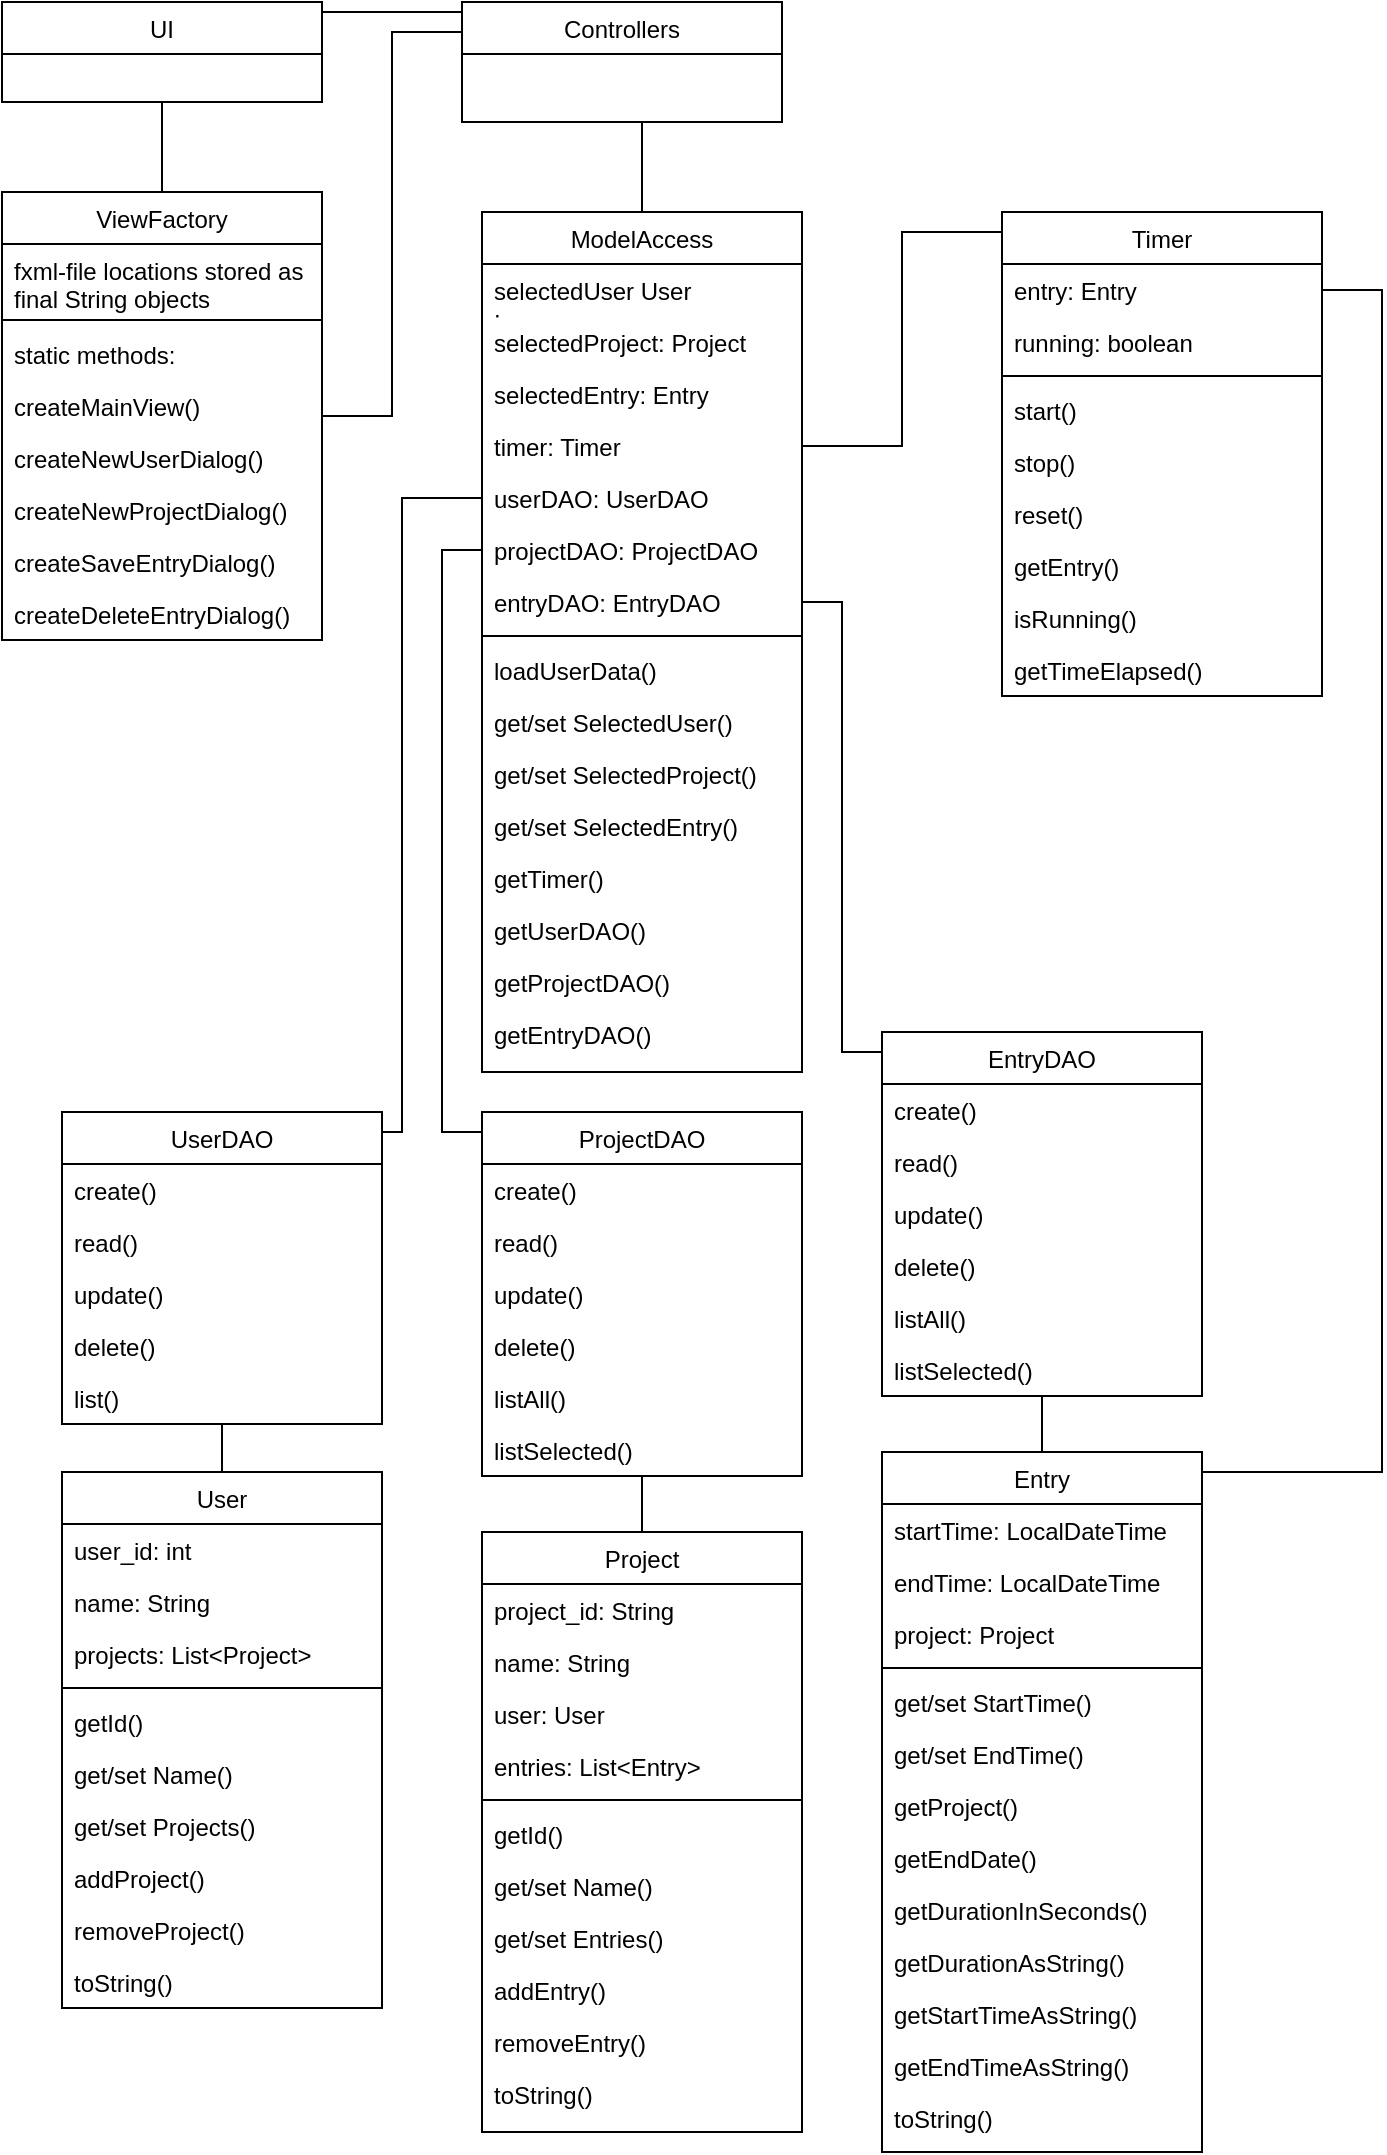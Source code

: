 <mxfile version="12.5.3" type="device"><diagram id="C5RBs43oDa-KdzZeNtuy" name="Page-1"><mxGraphModel dx="652" dy="985" grid="1" gridSize="10" guides="1" tooltips="1" connect="1" arrows="1" fold="1" page="1" pageScale="1" pageWidth="827" pageHeight="1169" math="0" shadow="0"><root><mxCell id="WIyWlLk6GJQsqaUBKTNV-0"/><mxCell id="WIyWlLk6GJQsqaUBKTNV-1" parent="WIyWlLk6GJQsqaUBKTNV-0"/><mxCell id="zkfFHV4jXpPFQw0GAbJ--0" value="ModelAccess" style="swimlane;fontStyle=0;align=center;verticalAlign=top;childLayout=stackLayout;horizontal=1;startSize=26;horizontalStack=0;resizeParent=1;resizeLast=0;collapsible=1;marginBottom=0;rounded=0;shadow=0;strokeWidth=1;" parent="WIyWlLk6GJQsqaUBKTNV-1" vertex="1"><mxGeometry x="280" y="120" width="160" height="430" as="geometry"><mxRectangle x="230" y="140" width="160" height="26" as="alternateBounds"/></mxGeometry></mxCell><mxCell id="zkfFHV4jXpPFQw0GAbJ--1" value="selectedUser User&#10;:" style="text;align=left;verticalAlign=top;spacingLeft=4;spacingRight=4;overflow=hidden;rotatable=0;points=[[0,0.5],[1,0.5]];portConstraint=eastwest;" parent="zkfFHV4jXpPFQw0GAbJ--0" vertex="1"><mxGeometry y="26" width="160" height="26" as="geometry"/></mxCell><mxCell id="zkfFHV4jXpPFQw0GAbJ--2" value="selectedProject: Project&#10;" style="text;align=left;verticalAlign=top;spacingLeft=4;spacingRight=4;overflow=hidden;rotatable=0;points=[[0,0.5],[1,0.5]];portConstraint=eastwest;rounded=0;shadow=0;html=0;" parent="zkfFHV4jXpPFQw0GAbJ--0" vertex="1"><mxGeometry y="52" width="160" height="26" as="geometry"/></mxCell><mxCell id="zkfFHV4jXpPFQw0GAbJ--3" value="selectedEntry: Entry" style="text;align=left;verticalAlign=top;spacingLeft=4;spacingRight=4;overflow=hidden;rotatable=0;points=[[0,0.5],[1,0.5]];portConstraint=eastwest;rounded=0;shadow=0;html=0;" parent="zkfFHV4jXpPFQw0GAbJ--0" vertex="1"><mxGeometry y="78" width="160" height="26" as="geometry"/></mxCell><mxCell id="tBzBurSKrkEDoq_GU2PL-2" value="timer: Timer" style="text;align=left;verticalAlign=top;spacingLeft=4;spacingRight=4;overflow=hidden;rotatable=0;points=[[0,0.5],[1,0.5]];portConstraint=eastwest;rounded=0;shadow=0;html=0;" parent="zkfFHV4jXpPFQw0GAbJ--0" vertex="1"><mxGeometry y="104" width="160" height="26" as="geometry"/></mxCell><mxCell id="tBzBurSKrkEDoq_GU2PL-3" value="userDAO: UserDAO" style="text;align=left;verticalAlign=top;spacingLeft=4;spacingRight=4;overflow=hidden;rotatable=0;points=[[0,0.5],[1,0.5]];portConstraint=eastwest;rounded=0;shadow=0;html=0;" parent="zkfFHV4jXpPFQw0GAbJ--0" vertex="1"><mxGeometry y="130" width="160" height="26" as="geometry"/></mxCell><mxCell id="tBzBurSKrkEDoq_GU2PL-5" value="projectDAO: ProjectDAO" style="text;align=left;verticalAlign=top;spacingLeft=4;spacingRight=4;overflow=hidden;rotatable=0;points=[[0,0.5],[1,0.5]];portConstraint=eastwest;rounded=0;shadow=0;html=0;" parent="zkfFHV4jXpPFQw0GAbJ--0" vertex="1"><mxGeometry y="156" width="160" height="26" as="geometry"/></mxCell><mxCell id="tBzBurSKrkEDoq_GU2PL-4" value="entryDAO: EntryDAO" style="text;align=left;verticalAlign=top;spacingLeft=4;spacingRight=4;overflow=hidden;rotatable=0;points=[[0,0.5],[1,0.5]];portConstraint=eastwest;" parent="zkfFHV4jXpPFQw0GAbJ--0" vertex="1"><mxGeometry y="182" width="160" height="26" as="geometry"/></mxCell><mxCell id="zkfFHV4jXpPFQw0GAbJ--4" value="" style="line;html=1;strokeWidth=1;align=left;verticalAlign=middle;spacingTop=-1;spacingLeft=3;spacingRight=3;rotatable=0;labelPosition=right;points=[];portConstraint=eastwest;" parent="zkfFHV4jXpPFQw0GAbJ--0" vertex="1"><mxGeometry y="208" width="160" height="8" as="geometry"/></mxCell><mxCell id="zkfFHV4jXpPFQw0GAbJ--5" value="loadUserData()&#10;" style="text;align=left;verticalAlign=top;spacingLeft=4;spacingRight=4;overflow=hidden;rotatable=0;points=[[0,0.5],[1,0.5]];portConstraint=eastwest;" parent="zkfFHV4jXpPFQw0GAbJ--0" vertex="1"><mxGeometry y="216" width="160" height="26" as="geometry"/></mxCell><mxCell id="tBzBurSKrkEDoq_GU2PL-97" value="get/set SelectedUser()" style="text;align=left;verticalAlign=top;spacingLeft=4;spacingRight=4;overflow=hidden;rotatable=0;points=[[0,0.5],[1,0.5]];portConstraint=eastwest;rounded=0;shadow=0;html=0;" parent="zkfFHV4jXpPFQw0GAbJ--0" vertex="1"><mxGeometry y="242" width="160" height="26" as="geometry"/></mxCell><mxCell id="tBzBurSKrkEDoq_GU2PL-98" value="get/set SelectedProject()" style="text;align=left;verticalAlign=top;spacingLeft=4;spacingRight=4;overflow=hidden;rotatable=0;points=[[0,0.5],[1,0.5]];portConstraint=eastwest;rounded=0;shadow=0;html=0;" parent="zkfFHV4jXpPFQw0GAbJ--0" vertex="1"><mxGeometry y="268" width="160" height="26" as="geometry"/></mxCell><mxCell id="tBzBurSKrkEDoq_GU2PL-99" value="get/set SelectedEntry()" style="text;align=left;verticalAlign=top;spacingLeft=4;spacingRight=4;overflow=hidden;rotatable=0;points=[[0,0.5],[1,0.5]];portConstraint=eastwest;rounded=0;shadow=0;html=0;" parent="zkfFHV4jXpPFQw0GAbJ--0" vertex="1"><mxGeometry y="294" width="160" height="26" as="geometry"/></mxCell><mxCell id="tBzBurSKrkEDoq_GU2PL-100" value="getTimer()" style="text;align=left;verticalAlign=top;spacingLeft=4;spacingRight=4;overflow=hidden;rotatable=0;points=[[0,0.5],[1,0.5]];portConstraint=eastwest;rounded=0;shadow=0;html=0;" parent="zkfFHV4jXpPFQw0GAbJ--0" vertex="1"><mxGeometry y="320" width="160" height="26" as="geometry"/></mxCell><mxCell id="DS9vBbg2k4umrtR_UTsR-3" value="getUserDAO()" style="text;align=left;verticalAlign=top;spacingLeft=4;spacingRight=4;overflow=hidden;rotatable=0;points=[[0,0.5],[1,0.5]];portConstraint=eastwest;rounded=0;shadow=0;html=0;" parent="zkfFHV4jXpPFQw0GAbJ--0" vertex="1"><mxGeometry y="346" width="160" height="26" as="geometry"/></mxCell><mxCell id="DS9vBbg2k4umrtR_UTsR-4" value="getProjectDAO()" style="text;align=left;verticalAlign=top;spacingLeft=4;spacingRight=4;overflow=hidden;rotatable=0;points=[[0,0.5],[1,0.5]];portConstraint=eastwest;rounded=0;shadow=0;html=0;" parent="zkfFHV4jXpPFQw0GAbJ--0" vertex="1"><mxGeometry y="372" width="160" height="26" as="geometry"/></mxCell><mxCell id="DS9vBbg2k4umrtR_UTsR-5" value="getEntryDAO()" style="text;align=left;verticalAlign=top;spacingLeft=4;spacingRight=4;overflow=hidden;rotatable=0;points=[[0,0.5],[1,0.5]];portConstraint=eastwest;rounded=0;shadow=0;html=0;" parent="zkfFHV4jXpPFQw0GAbJ--0" vertex="1"><mxGeometry y="398" width="160" height="26" as="geometry"/></mxCell><mxCell id="AlULU8OXGnmj6ZpWmEFa-0" style="edgeStyle=orthogonalEdgeStyle;rounded=0;orthogonalLoop=1;jettySize=auto;html=1;endArrow=none;endFill=0;entryX=0;entryY=0.5;entryDx=0;entryDy=0;" edge="1" parent="WIyWlLk6GJQsqaUBKTNV-1" source="zkfFHV4jXpPFQw0GAbJ--6" target="tBzBurSKrkEDoq_GU2PL-3"><mxGeometry relative="1" as="geometry"><mxPoint x="260" y="240" as="targetPoint"/><Array as="points"><mxPoint x="240" y="580"/><mxPoint x="240" y="263"/></Array></mxGeometry></mxCell><mxCell id="zkfFHV4jXpPFQw0GAbJ--6" value="UserDAO" style="swimlane;fontStyle=0;align=center;verticalAlign=top;childLayout=stackLayout;horizontal=1;startSize=26;horizontalStack=0;resizeParent=1;resizeLast=0;collapsible=1;marginBottom=0;rounded=0;shadow=0;strokeWidth=1;" parent="WIyWlLk6GJQsqaUBKTNV-1" vertex="1"><mxGeometry x="70" y="570" width="160" height="156" as="geometry"><mxRectangle x="130" y="380" width="160" height="26" as="alternateBounds"/></mxGeometry></mxCell><mxCell id="tBzBurSKrkEDoq_GU2PL-55" value="create()" style="text;align=left;verticalAlign=top;spacingLeft=4;spacingRight=4;overflow=hidden;rotatable=0;points=[[0,0.5],[1,0.5]];portConstraint=eastwest;" parent="zkfFHV4jXpPFQw0GAbJ--6" vertex="1"><mxGeometry y="26" width="160" height="26" as="geometry"/></mxCell><mxCell id="tBzBurSKrkEDoq_GU2PL-56" value="read()" style="text;align=left;verticalAlign=top;spacingLeft=4;spacingRight=4;overflow=hidden;rotatable=0;points=[[0,0.5],[1,0.5]];portConstraint=eastwest;" parent="zkfFHV4jXpPFQw0GAbJ--6" vertex="1"><mxGeometry y="52" width="160" height="26" as="geometry"/></mxCell><mxCell id="tBzBurSKrkEDoq_GU2PL-57" value="update()" style="text;align=left;verticalAlign=top;spacingLeft=4;spacingRight=4;overflow=hidden;rotatable=0;points=[[0,0.5],[1,0.5]];portConstraint=eastwest;" parent="zkfFHV4jXpPFQw0GAbJ--6" vertex="1"><mxGeometry y="78" width="160" height="26" as="geometry"/></mxCell><mxCell id="tBzBurSKrkEDoq_GU2PL-58" value="delete()" style="text;align=left;verticalAlign=top;spacingLeft=4;spacingRight=4;overflow=hidden;rotatable=0;points=[[0,0.5],[1,0.5]];portConstraint=eastwest;" parent="zkfFHV4jXpPFQw0GAbJ--6" vertex="1"><mxGeometry y="104" width="160" height="26" as="geometry"/></mxCell><mxCell id="tBzBurSKrkEDoq_GU2PL-59" value="list()" style="text;align=left;verticalAlign=top;spacingLeft=4;spacingRight=4;overflow=hidden;rotatable=0;points=[[0,0.5],[1,0.5]];portConstraint=eastwest;" parent="zkfFHV4jXpPFQw0GAbJ--6" vertex="1"><mxGeometry y="130" width="160" height="26" as="geometry"/></mxCell><mxCell id="AlULU8OXGnmj6ZpWmEFa-21" style="edgeStyle=orthogonalEdgeStyle;rounded=0;orthogonalLoop=1;jettySize=auto;html=1;endArrow=none;endFill=0;" edge="1" parent="WIyWlLk6GJQsqaUBKTNV-1" source="zkfFHV4jXpPFQw0GAbJ--17" target="AlULU8OXGnmj6ZpWmEFa-1"><mxGeometry relative="1" as="geometry"/></mxCell><mxCell id="zkfFHV4jXpPFQw0GAbJ--17" value="UI" style="swimlane;fontStyle=0;align=center;verticalAlign=top;childLayout=stackLayout;horizontal=1;startSize=26;horizontalStack=0;resizeParent=1;resizeLast=0;collapsible=1;marginBottom=0;rounded=0;shadow=0;strokeWidth=1;" parent="WIyWlLk6GJQsqaUBKTNV-1" vertex="1"><mxGeometry x="40" y="15" width="160" height="50" as="geometry"><mxRectangle x="550" y="140" width="160" height="26" as="alternateBounds"/></mxGeometry></mxCell><mxCell id="tBzBurSKrkEDoq_GU2PL-19" style="edgeStyle=orthogonalEdgeStyle;rounded=0;orthogonalLoop=1;jettySize=auto;html=1;endArrow=none;endFill=0;entryX=0;entryY=0.5;entryDx=0;entryDy=0;" parent="WIyWlLk6GJQsqaUBKTNV-1" source="tBzBurSKrkEDoq_GU2PL-60" target="tBzBurSKrkEDoq_GU2PL-5" edge="1"><mxGeometry relative="1" as="geometry"><mxPoint x="300" y="390" as="targetPoint"/><mxPoint x="360" y="486" as="sourcePoint"/><Array as="points"><mxPoint x="260" y="580"/><mxPoint x="260" y="289"/></Array></mxGeometry></mxCell><mxCell id="tBzBurSKrkEDoq_GU2PL-20" style="edgeStyle=orthogonalEdgeStyle;rounded=0;orthogonalLoop=1;jettySize=auto;html=1;endArrow=none;endFill=0;entryX=1;entryY=0.5;entryDx=0;entryDy=0;" parent="WIyWlLk6GJQsqaUBKTNV-1" source="tBzBurSKrkEDoq_GU2PL-68" target="tBzBurSKrkEDoq_GU2PL-4" edge="1"><mxGeometry relative="1" as="geometry"><mxPoint x="560" y="486" as="sourcePoint"/><Array as="points"><mxPoint x="460" y="540"/><mxPoint x="460" y="315"/></Array></mxGeometry></mxCell><mxCell id="tBzBurSKrkEDoq_GU2PL-37" style="edgeStyle=orthogonalEdgeStyle;rounded=0;orthogonalLoop=1;jettySize=auto;html=1;endArrow=none;endFill=0;" parent="WIyWlLk6GJQsqaUBKTNV-1" source="tBzBurSKrkEDoq_GU2PL-21" target="zkfFHV4jXpPFQw0GAbJ--6" edge="1"><mxGeometry relative="1" as="geometry"><mxPoint x="150" y="714" as="targetPoint"/></mxGeometry></mxCell><mxCell id="tBzBurSKrkEDoq_GU2PL-21" value="User" style="swimlane;fontStyle=0;align=center;verticalAlign=top;childLayout=stackLayout;horizontal=1;startSize=26;horizontalStack=0;resizeParent=1;resizeLast=0;collapsible=1;marginBottom=0;rounded=0;shadow=0;strokeWidth=1;" parent="WIyWlLk6GJQsqaUBKTNV-1" vertex="1"><mxGeometry x="70" y="750" width="160" height="268" as="geometry"><mxRectangle x="130" y="380" width="160" height="26" as="alternateBounds"/></mxGeometry></mxCell><mxCell id="tBzBurSKrkEDoq_GU2PL-42" value="user_id: int" style="text;align=left;verticalAlign=top;spacingLeft=4;spacingRight=4;overflow=hidden;rotatable=0;points=[[0,0.5],[1,0.5]];portConstraint=eastwest;" parent="tBzBurSKrkEDoq_GU2PL-21" vertex="1"><mxGeometry y="26" width="160" height="26" as="geometry"/></mxCell><mxCell id="tBzBurSKrkEDoq_GU2PL-22" value="name: String" style="text;align=left;verticalAlign=top;spacingLeft=4;spacingRight=4;overflow=hidden;rotatable=0;points=[[0,0.5],[1,0.5]];portConstraint=eastwest;" parent="tBzBurSKrkEDoq_GU2PL-21" vertex="1"><mxGeometry y="52" width="160" height="26" as="geometry"/></mxCell><mxCell id="tBzBurSKrkEDoq_GU2PL-25" value="projects: List&lt;Project&gt;" style="text;align=left;verticalAlign=top;spacingLeft=4;spacingRight=4;overflow=hidden;rotatable=0;points=[[0,0.5],[1,0.5]];portConstraint=eastwest;" parent="tBzBurSKrkEDoq_GU2PL-21" vertex="1"><mxGeometry y="78" width="160" height="26" as="geometry"/></mxCell><mxCell id="tBzBurSKrkEDoq_GU2PL-23" value="" style="line;html=1;strokeWidth=1;align=left;verticalAlign=middle;spacingTop=-1;spacingLeft=3;spacingRight=3;rotatable=0;labelPosition=right;points=[];portConstraint=eastwest;" parent="tBzBurSKrkEDoq_GU2PL-21" vertex="1"><mxGeometry y="104" width="160" height="8" as="geometry"/></mxCell><mxCell id="tBzBurSKrkEDoq_GU2PL-44" value="getId()" style="text;align=left;verticalAlign=top;spacingLeft=4;spacingRight=4;overflow=hidden;rotatable=0;points=[[0,0.5],[1,0.5]];portConstraint=eastwest;" parent="tBzBurSKrkEDoq_GU2PL-21" vertex="1"><mxGeometry y="112" width="160" height="26" as="geometry"/></mxCell><mxCell id="tBzBurSKrkEDoq_GU2PL-92" value="get/set Name()" style="text;align=left;verticalAlign=top;spacingLeft=4;spacingRight=4;overflow=hidden;rotatable=0;points=[[0,0.5],[1,0.5]];portConstraint=eastwest;" parent="tBzBurSKrkEDoq_GU2PL-21" vertex="1"><mxGeometry y="138" width="160" height="26" as="geometry"/></mxCell><mxCell id="tBzBurSKrkEDoq_GU2PL-93" value="get/set Projects()" style="text;align=left;verticalAlign=top;spacingLeft=4;spacingRight=4;overflow=hidden;rotatable=0;points=[[0,0.5],[1,0.5]];portConstraint=eastwest;" parent="tBzBurSKrkEDoq_GU2PL-21" vertex="1"><mxGeometry y="164" width="160" height="26" as="geometry"/></mxCell><mxCell id="tBzBurSKrkEDoq_GU2PL-94" value="addProject()" style="text;align=left;verticalAlign=top;spacingLeft=4;spacingRight=4;overflow=hidden;rotatable=0;points=[[0,0.5],[1,0.5]];portConstraint=eastwest;" parent="tBzBurSKrkEDoq_GU2PL-21" vertex="1"><mxGeometry y="190" width="160" height="26" as="geometry"/></mxCell><mxCell id="rXK0d74L8V-WZdCAHB4e-8" value="removeProject()" style="text;align=left;verticalAlign=top;spacingLeft=4;spacingRight=4;overflow=hidden;rotatable=0;points=[[0,0.5],[1,0.5]];portConstraint=eastwest;" parent="tBzBurSKrkEDoq_GU2PL-21" vertex="1"><mxGeometry y="216" width="160" height="26" as="geometry"/></mxCell><mxCell id="tBzBurSKrkEDoq_GU2PL-96" value="toString()" style="text;align=left;verticalAlign=top;spacingLeft=4;spacingRight=4;overflow=hidden;rotatable=0;points=[[0,0.5],[1,0.5]];portConstraint=eastwest;" parent="tBzBurSKrkEDoq_GU2PL-21" vertex="1"><mxGeometry y="242" width="160" height="26" as="geometry"/></mxCell><mxCell id="tBzBurSKrkEDoq_GU2PL-39" style="edgeStyle=orthogonalEdgeStyle;rounded=0;orthogonalLoop=1;jettySize=auto;html=1;endArrow=none;endFill=0;" parent="WIyWlLk6GJQsqaUBKTNV-1" source="tBzBurSKrkEDoq_GU2PL-26" target="tBzBurSKrkEDoq_GU2PL-60" edge="1"><mxGeometry relative="1" as="geometry"><mxPoint x="360" y="708" as="targetPoint"/></mxGeometry></mxCell><mxCell id="tBzBurSKrkEDoq_GU2PL-26" value="Project" style="swimlane;fontStyle=0;align=center;verticalAlign=top;childLayout=stackLayout;horizontal=1;startSize=26;horizontalStack=0;resizeParent=1;resizeLast=0;collapsible=1;marginBottom=0;rounded=0;shadow=0;strokeWidth=1;" parent="WIyWlLk6GJQsqaUBKTNV-1" vertex="1"><mxGeometry x="280" y="780" width="160" height="300" as="geometry"><mxRectangle x="130" y="380" width="160" height="26" as="alternateBounds"/></mxGeometry></mxCell><mxCell id="tBzBurSKrkEDoq_GU2PL-43" value="project_id: String" style="text;align=left;verticalAlign=top;spacingLeft=4;spacingRight=4;overflow=hidden;rotatable=0;points=[[0,0.5],[1,0.5]];portConstraint=eastwest;" parent="tBzBurSKrkEDoq_GU2PL-26" vertex="1"><mxGeometry y="26" width="160" height="26" as="geometry"/></mxCell><mxCell id="tBzBurSKrkEDoq_GU2PL-27" value="name: String" style="text;align=left;verticalAlign=top;spacingLeft=4;spacingRight=4;overflow=hidden;rotatable=0;points=[[0,0.5],[1,0.5]];portConstraint=eastwest;" parent="tBzBurSKrkEDoq_GU2PL-26" vertex="1"><mxGeometry y="52" width="160" height="26" as="geometry"/></mxCell><mxCell id="tBzBurSKrkEDoq_GU2PL-28" value="user: User" style="text;align=left;verticalAlign=top;spacingLeft=4;spacingRight=4;overflow=hidden;rotatable=0;points=[[0,0.5],[1,0.5]];portConstraint=eastwest;" parent="tBzBurSKrkEDoq_GU2PL-26" vertex="1"><mxGeometry y="78" width="160" height="26" as="geometry"/></mxCell><mxCell id="tBzBurSKrkEDoq_GU2PL-36" value="entries: List&lt;Entry&gt;" style="text;align=left;verticalAlign=top;spacingLeft=4;spacingRight=4;overflow=hidden;rotatable=0;points=[[0,0.5],[1,0.5]];portConstraint=eastwest;" parent="tBzBurSKrkEDoq_GU2PL-26" vertex="1"><mxGeometry y="104" width="160" height="26" as="geometry"/></mxCell><mxCell id="tBzBurSKrkEDoq_GU2PL-30" value="" style="line;html=1;strokeWidth=1;align=left;verticalAlign=middle;spacingTop=-1;spacingLeft=3;spacingRight=3;rotatable=0;labelPosition=right;points=[];portConstraint=eastwest;" parent="tBzBurSKrkEDoq_GU2PL-26" vertex="1"><mxGeometry y="130" width="160" height="8" as="geometry"/></mxCell><mxCell id="tBzBurSKrkEDoq_GU2PL-86" value="getId()" style="text;align=left;verticalAlign=top;spacingLeft=4;spacingRight=4;overflow=hidden;rotatable=0;points=[[0,0.5],[1,0.5]];portConstraint=eastwest;" parent="tBzBurSKrkEDoq_GU2PL-26" vertex="1"><mxGeometry y="138" width="160" height="26" as="geometry"/></mxCell><mxCell id="tBzBurSKrkEDoq_GU2PL-45" value="get/set Name()&#10;" style="text;align=left;verticalAlign=top;spacingLeft=4;spacingRight=4;overflow=hidden;rotatable=0;points=[[0,0.5],[1,0.5]];portConstraint=eastwest;" parent="tBzBurSKrkEDoq_GU2PL-26" vertex="1"><mxGeometry y="164" width="160" height="26" as="geometry"/></mxCell><mxCell id="tBzBurSKrkEDoq_GU2PL-88" value="get/set Entries()" style="text;align=left;verticalAlign=top;spacingLeft=4;spacingRight=4;overflow=hidden;rotatable=0;points=[[0,0.5],[1,0.5]];portConstraint=eastwest;" parent="tBzBurSKrkEDoq_GU2PL-26" vertex="1"><mxGeometry y="190" width="160" height="26" as="geometry"/></mxCell><mxCell id="tBzBurSKrkEDoq_GU2PL-87" value="addEntry()" style="text;align=left;verticalAlign=top;spacingLeft=4;spacingRight=4;overflow=hidden;rotatable=0;points=[[0,0.5],[1,0.5]];portConstraint=eastwest;" parent="tBzBurSKrkEDoq_GU2PL-26" vertex="1"><mxGeometry y="216" width="160" height="26" as="geometry"/></mxCell><mxCell id="qSmUsvLwrDYMoCBdbXXo-0" value="removeEntry()" style="text;align=left;verticalAlign=top;spacingLeft=4;spacingRight=4;overflow=hidden;rotatable=0;points=[[0,0.5],[1,0.5]];portConstraint=eastwest;" parent="tBzBurSKrkEDoq_GU2PL-26" vertex="1"><mxGeometry y="242" width="160" height="26" as="geometry"/></mxCell><mxCell id="tBzBurSKrkEDoq_GU2PL-91" value="toString()" style="text;align=left;verticalAlign=top;spacingLeft=4;spacingRight=4;overflow=hidden;rotatable=0;points=[[0,0.5],[1,0.5]];portConstraint=eastwest;" parent="tBzBurSKrkEDoq_GU2PL-26" vertex="1"><mxGeometry y="268" width="160" height="26" as="geometry"/></mxCell><mxCell id="tBzBurSKrkEDoq_GU2PL-40" style="edgeStyle=orthogonalEdgeStyle;rounded=0;orthogonalLoop=1;jettySize=auto;html=1;endArrow=none;endFill=0;" parent="WIyWlLk6GJQsqaUBKTNV-1" source="tBzBurSKrkEDoq_GU2PL-31" target="tBzBurSKrkEDoq_GU2PL-68" edge="1"><mxGeometry relative="1" as="geometry"><mxPoint x="570" y="668" as="targetPoint"/></mxGeometry></mxCell><mxCell id="tBzBurSKrkEDoq_GU2PL-31" value="Entry" style="swimlane;fontStyle=0;align=center;verticalAlign=top;childLayout=stackLayout;horizontal=1;startSize=26;horizontalStack=0;resizeParent=1;resizeLast=0;collapsible=1;marginBottom=0;rounded=0;shadow=0;strokeWidth=1;" parent="WIyWlLk6GJQsqaUBKTNV-1" vertex="1"><mxGeometry x="480" y="740" width="160" height="350" as="geometry"><mxRectangle x="130" y="380" width="160" height="26" as="alternateBounds"/></mxGeometry></mxCell><mxCell id="tBzBurSKrkEDoq_GU2PL-32" value="startTime: LocalDateTime" style="text;align=left;verticalAlign=top;spacingLeft=4;spacingRight=4;overflow=hidden;rotatable=0;points=[[0,0.5],[1,0.5]];portConstraint=eastwest;" parent="tBzBurSKrkEDoq_GU2PL-31" vertex="1"><mxGeometry y="26" width="160" height="26" as="geometry"/></mxCell><mxCell id="tBzBurSKrkEDoq_GU2PL-33" value="endTime: LocalDateTime" style="text;align=left;verticalAlign=top;spacingLeft=4;spacingRight=4;overflow=hidden;rotatable=0;points=[[0,0.5],[1,0.5]];portConstraint=eastwest;" parent="tBzBurSKrkEDoq_GU2PL-31" vertex="1"><mxGeometry y="52" width="160" height="26" as="geometry"/></mxCell><mxCell id="tBzBurSKrkEDoq_GU2PL-34" value="project: Project" style="text;align=left;verticalAlign=top;spacingLeft=4;spacingRight=4;overflow=hidden;rotatable=0;points=[[0,0.5],[1,0.5]];portConstraint=eastwest;" parent="tBzBurSKrkEDoq_GU2PL-31" vertex="1"><mxGeometry y="78" width="160" height="26" as="geometry"/></mxCell><mxCell id="tBzBurSKrkEDoq_GU2PL-35" value="" style="line;html=1;strokeWidth=1;align=left;verticalAlign=middle;spacingTop=-1;spacingLeft=3;spacingRight=3;rotatable=0;labelPosition=right;points=[];portConstraint=eastwest;" parent="tBzBurSKrkEDoq_GU2PL-31" vertex="1"><mxGeometry y="104" width="160" height="8" as="geometry"/></mxCell><mxCell id="tBzBurSKrkEDoq_GU2PL-47" value="get/set StartTime()" style="text;align=left;verticalAlign=top;spacingLeft=4;spacingRight=4;overflow=hidden;rotatable=0;points=[[0,0.5],[1,0.5]];portConstraint=eastwest;" parent="tBzBurSKrkEDoq_GU2PL-31" vertex="1"><mxGeometry y="112" width="160" height="26" as="geometry"/></mxCell><mxCell id="tBzBurSKrkEDoq_GU2PL-48" value="get/set EndTime()" style="text;align=left;verticalAlign=top;spacingLeft=4;spacingRight=4;overflow=hidden;rotatable=0;points=[[0,0.5],[1,0.5]];portConstraint=eastwest;" parent="tBzBurSKrkEDoq_GU2PL-31" vertex="1"><mxGeometry y="138" width="160" height="26" as="geometry"/></mxCell><mxCell id="tBzBurSKrkEDoq_GU2PL-83" value="getProject()" style="text;align=left;verticalAlign=top;spacingLeft=4;spacingRight=4;overflow=hidden;rotatable=0;points=[[0,0.5],[1,0.5]];portConstraint=eastwest;" parent="tBzBurSKrkEDoq_GU2PL-31" vertex="1"><mxGeometry y="164" width="160" height="26" as="geometry"/></mxCell><mxCell id="tBzBurSKrkEDoq_GU2PL-46" value="getEndDate()" style="text;align=left;verticalAlign=top;spacingLeft=4;spacingRight=4;overflow=hidden;rotatable=0;points=[[0,0.5],[1,0.5]];portConstraint=eastwest;" parent="tBzBurSKrkEDoq_GU2PL-31" vertex="1"><mxGeometry y="190" width="160" height="26" as="geometry"/></mxCell><mxCell id="tBzBurSKrkEDoq_GU2PL-49" value="getDurationInSeconds()" style="text;align=left;verticalAlign=top;spacingLeft=4;spacingRight=4;overflow=hidden;rotatable=0;points=[[0,0.5],[1,0.5]];portConstraint=eastwest;" parent="tBzBurSKrkEDoq_GU2PL-31" vertex="1"><mxGeometry y="216" width="160" height="26" as="geometry"/></mxCell><mxCell id="tBzBurSKrkEDoq_GU2PL-50" value="getDurationAsString()" style="text;align=left;verticalAlign=top;spacingLeft=4;spacingRight=4;overflow=hidden;rotatable=0;points=[[0,0.5],[1,0.5]];portConstraint=eastwest;" parent="tBzBurSKrkEDoq_GU2PL-31" vertex="1"><mxGeometry y="242" width="160" height="26" as="geometry"/></mxCell><mxCell id="tBzBurSKrkEDoq_GU2PL-77" value="getStartTimeAsString()" style="text;align=left;verticalAlign=top;spacingLeft=4;spacingRight=4;overflow=hidden;rotatable=0;points=[[0,0.5],[1,0.5]];portConstraint=eastwest;" parent="tBzBurSKrkEDoq_GU2PL-31" vertex="1"><mxGeometry y="268" width="160" height="26" as="geometry"/></mxCell><mxCell id="tBzBurSKrkEDoq_GU2PL-78" value="getEndTimeAsString()" style="text;align=left;verticalAlign=top;spacingLeft=4;spacingRight=4;overflow=hidden;rotatable=0;points=[[0,0.5],[1,0.5]];portConstraint=eastwest;" parent="tBzBurSKrkEDoq_GU2PL-31" vertex="1"><mxGeometry y="294" width="160" height="26" as="geometry"/></mxCell><mxCell id="tBzBurSKrkEDoq_GU2PL-79" value="toString()" style="text;align=left;verticalAlign=top;spacingLeft=4;spacingRight=4;overflow=hidden;rotatable=0;points=[[0,0.5],[1,0.5]];portConstraint=eastwest;" parent="tBzBurSKrkEDoq_GU2PL-31" vertex="1"><mxGeometry y="320" width="160" height="26" as="geometry"/></mxCell><mxCell id="tBzBurSKrkEDoq_GU2PL-60" value="ProjectDAO" style="swimlane;fontStyle=0;align=center;verticalAlign=top;childLayout=stackLayout;horizontal=1;startSize=26;horizontalStack=0;resizeParent=1;resizeLast=0;collapsible=1;marginBottom=0;rounded=0;shadow=0;strokeWidth=1;" parent="WIyWlLk6GJQsqaUBKTNV-1" vertex="1"><mxGeometry x="280" y="570" width="160" height="182" as="geometry"><mxRectangle x="130" y="380" width="160" height="26" as="alternateBounds"/></mxGeometry></mxCell><mxCell id="tBzBurSKrkEDoq_GU2PL-63" value="create()" style="text;align=left;verticalAlign=top;spacingLeft=4;spacingRight=4;overflow=hidden;rotatable=0;points=[[0,0.5],[1,0.5]];portConstraint=eastwest;" parent="tBzBurSKrkEDoq_GU2PL-60" vertex="1"><mxGeometry y="26" width="160" height="26" as="geometry"/></mxCell><mxCell id="tBzBurSKrkEDoq_GU2PL-64" value="read()" style="text;align=left;verticalAlign=top;spacingLeft=4;spacingRight=4;overflow=hidden;rotatable=0;points=[[0,0.5],[1,0.5]];portConstraint=eastwest;" parent="tBzBurSKrkEDoq_GU2PL-60" vertex="1"><mxGeometry y="52" width="160" height="26" as="geometry"/></mxCell><mxCell id="tBzBurSKrkEDoq_GU2PL-65" value="update()" style="text;align=left;verticalAlign=top;spacingLeft=4;spacingRight=4;overflow=hidden;rotatable=0;points=[[0,0.5],[1,0.5]];portConstraint=eastwest;" parent="tBzBurSKrkEDoq_GU2PL-60" vertex="1"><mxGeometry y="78" width="160" height="26" as="geometry"/></mxCell><mxCell id="tBzBurSKrkEDoq_GU2PL-66" value="delete()" style="text;align=left;verticalAlign=top;spacingLeft=4;spacingRight=4;overflow=hidden;rotatable=0;points=[[0,0.5],[1,0.5]];portConstraint=eastwest;" parent="tBzBurSKrkEDoq_GU2PL-60" vertex="1"><mxGeometry y="104" width="160" height="26" as="geometry"/></mxCell><mxCell id="tBzBurSKrkEDoq_GU2PL-67" value="listAll()" style="text;align=left;verticalAlign=top;spacingLeft=4;spacingRight=4;overflow=hidden;rotatable=0;points=[[0,0.5],[1,0.5]];portConstraint=eastwest;" parent="tBzBurSKrkEDoq_GU2PL-60" vertex="1"><mxGeometry y="130" width="160" height="26" as="geometry"/></mxCell><mxCell id="DS9vBbg2k4umrtR_UTsR-1" value="listSelected()" style="text;align=left;verticalAlign=top;spacingLeft=4;spacingRight=4;overflow=hidden;rotatable=0;points=[[0,0.5],[1,0.5]];portConstraint=eastwest;" parent="tBzBurSKrkEDoq_GU2PL-60" vertex="1"><mxGeometry y="156" width="160" height="26" as="geometry"/></mxCell><mxCell id="tBzBurSKrkEDoq_GU2PL-68" value="EntryDAO" style="swimlane;fontStyle=0;align=center;verticalAlign=top;childLayout=stackLayout;horizontal=1;startSize=26;horizontalStack=0;resizeParent=1;resizeLast=0;collapsible=1;marginBottom=0;rounded=0;shadow=0;strokeWidth=1;" parent="WIyWlLk6GJQsqaUBKTNV-1" vertex="1"><mxGeometry x="480" y="530" width="160" height="182" as="geometry"><mxRectangle x="130" y="380" width="160" height="26" as="alternateBounds"/></mxGeometry></mxCell><mxCell id="tBzBurSKrkEDoq_GU2PL-71" value="create()" style="text;align=left;verticalAlign=top;spacingLeft=4;spacingRight=4;overflow=hidden;rotatable=0;points=[[0,0.5],[1,0.5]];portConstraint=eastwest;" parent="tBzBurSKrkEDoq_GU2PL-68" vertex="1"><mxGeometry y="26" width="160" height="26" as="geometry"/></mxCell><mxCell id="tBzBurSKrkEDoq_GU2PL-72" value="read()" style="text;align=left;verticalAlign=top;spacingLeft=4;spacingRight=4;overflow=hidden;rotatable=0;points=[[0,0.5],[1,0.5]];portConstraint=eastwest;" parent="tBzBurSKrkEDoq_GU2PL-68" vertex="1"><mxGeometry y="52" width="160" height="26" as="geometry"/></mxCell><mxCell id="tBzBurSKrkEDoq_GU2PL-73" value="update()" style="text;align=left;verticalAlign=top;spacingLeft=4;spacingRight=4;overflow=hidden;rotatable=0;points=[[0,0.5],[1,0.5]];portConstraint=eastwest;" parent="tBzBurSKrkEDoq_GU2PL-68" vertex="1"><mxGeometry y="78" width="160" height="26" as="geometry"/></mxCell><mxCell id="tBzBurSKrkEDoq_GU2PL-74" value="delete()" style="text;align=left;verticalAlign=top;spacingLeft=4;spacingRight=4;overflow=hidden;rotatable=0;points=[[0,0.5],[1,0.5]];portConstraint=eastwest;" parent="tBzBurSKrkEDoq_GU2PL-68" vertex="1"><mxGeometry y="104" width="160" height="26" as="geometry"/></mxCell><mxCell id="tBzBurSKrkEDoq_GU2PL-75" value="listAll()" style="text;align=left;verticalAlign=top;spacingLeft=4;spacingRight=4;overflow=hidden;rotatable=0;points=[[0,0.5],[1,0.5]];portConstraint=eastwest;" parent="tBzBurSKrkEDoq_GU2PL-68" vertex="1"><mxGeometry y="130" width="160" height="26" as="geometry"/></mxCell><mxCell id="DS9vBbg2k4umrtR_UTsR-2" value="listSelected()" style="text;align=left;verticalAlign=top;spacingLeft=4;spacingRight=4;overflow=hidden;rotatable=0;points=[[0,0.5],[1,0.5]];portConstraint=eastwest;" parent="tBzBurSKrkEDoq_GU2PL-68" vertex="1"><mxGeometry y="156" width="160" height="26" as="geometry"/></mxCell><mxCell id="tBzBurSKrkEDoq_GU2PL-81" style="edgeStyle=orthogonalEdgeStyle;rounded=0;orthogonalLoop=1;jettySize=auto;html=1;endArrow=none;endFill=0;" parent="WIyWlLk6GJQsqaUBKTNV-1" source="tBzBurSKrkEDoq_GU2PL-80" target="zkfFHV4jXpPFQw0GAbJ--0" edge="1"><mxGeometry relative="1" as="geometry"><Array as="points"><mxPoint x="360" y="90"/><mxPoint x="360" y="90"/></Array></mxGeometry></mxCell><mxCell id="tBzBurSKrkEDoq_GU2PL-82" style="edgeStyle=orthogonalEdgeStyle;rounded=0;orthogonalLoop=1;jettySize=auto;html=1;endArrow=none;endFill=0;" parent="WIyWlLk6GJQsqaUBKTNV-1" source="tBzBurSKrkEDoq_GU2PL-80" target="zkfFHV4jXpPFQw0GAbJ--17" edge="1"><mxGeometry relative="1" as="geometry"><Array as="points"><mxPoint x="220" y="20"/><mxPoint x="220" y="20"/></Array></mxGeometry></mxCell><mxCell id="tBzBurSKrkEDoq_GU2PL-80" value="Controllers" style="swimlane;fontStyle=0;align=center;verticalAlign=top;childLayout=stackLayout;horizontal=1;startSize=26;horizontalStack=0;resizeParent=1;resizeLast=0;collapsible=1;marginBottom=0;rounded=0;shadow=0;strokeWidth=1;" parent="WIyWlLk6GJQsqaUBKTNV-1" vertex="1"><mxGeometry x="270" y="15" width="160" height="60" as="geometry"><mxRectangle x="550" y="140" width="160" height="26" as="alternateBounds"/></mxGeometry></mxCell><mxCell id="rXK0d74L8V-WZdCAHB4e-0" style="edgeStyle=orthogonalEdgeStyle;rounded=0;orthogonalLoop=1;jettySize=auto;html=1;entryX=1;entryY=0.5;entryDx=0;entryDy=0;endArrow=none;endFill=0;" parent="WIyWlLk6GJQsqaUBKTNV-1" source="DS9vBbg2k4umrtR_UTsR-13" target="tBzBurSKrkEDoq_GU2PL-2" edge="1"><mxGeometry relative="1" as="geometry"><Array as="points"><mxPoint x="490" y="130"/><mxPoint x="490" y="237"/></Array></mxGeometry></mxCell><mxCell id="DS9vBbg2k4umrtR_UTsR-13" value="Timer" style="swimlane;fontStyle=0;align=center;verticalAlign=top;childLayout=stackLayout;horizontal=1;startSize=26;horizontalStack=0;resizeParent=1;resizeLast=0;collapsible=1;marginBottom=0;rounded=0;shadow=0;strokeWidth=1;" parent="WIyWlLk6GJQsqaUBKTNV-1" vertex="1"><mxGeometry x="540" y="120" width="160" height="242" as="geometry"><mxRectangle x="130" y="380" width="160" height="26" as="alternateBounds"/></mxGeometry></mxCell><mxCell id="DS9vBbg2k4umrtR_UTsR-14" value="entry: Entry" style="text;align=left;verticalAlign=top;spacingLeft=4;spacingRight=4;overflow=hidden;rotatable=0;points=[[0,0.5],[1,0.5]];portConstraint=eastwest;" parent="DS9vBbg2k4umrtR_UTsR-13" vertex="1"><mxGeometry y="26" width="160" height="26" as="geometry"/></mxCell><mxCell id="DS9vBbg2k4umrtR_UTsR-15" value="running: boolean" style="text;align=left;verticalAlign=top;spacingLeft=4;spacingRight=4;overflow=hidden;rotatable=0;points=[[0,0.5],[1,0.5]];portConstraint=eastwest;" parent="DS9vBbg2k4umrtR_UTsR-13" vertex="1"><mxGeometry y="52" width="160" height="26" as="geometry"/></mxCell><mxCell id="DS9vBbg2k4umrtR_UTsR-17" value="" style="line;html=1;strokeWidth=1;align=left;verticalAlign=middle;spacingTop=-1;spacingLeft=3;spacingRight=3;rotatable=0;labelPosition=right;points=[];portConstraint=eastwest;" parent="DS9vBbg2k4umrtR_UTsR-13" vertex="1"><mxGeometry y="78" width="160" height="8" as="geometry"/></mxCell><mxCell id="DS9vBbg2k4umrtR_UTsR-18" value="start()" style="text;align=left;verticalAlign=top;spacingLeft=4;spacingRight=4;overflow=hidden;rotatable=0;points=[[0,0.5],[1,0.5]];portConstraint=eastwest;" parent="DS9vBbg2k4umrtR_UTsR-13" vertex="1"><mxGeometry y="86" width="160" height="26" as="geometry"/></mxCell><mxCell id="DS9vBbg2k4umrtR_UTsR-19" value="stop()" style="text;align=left;verticalAlign=top;spacingLeft=4;spacingRight=4;overflow=hidden;rotatable=0;points=[[0,0.5],[1,0.5]];portConstraint=eastwest;" parent="DS9vBbg2k4umrtR_UTsR-13" vertex="1"><mxGeometry y="112" width="160" height="26" as="geometry"/></mxCell><mxCell id="DS9vBbg2k4umrtR_UTsR-21" value="reset()" style="text;align=left;verticalAlign=top;spacingLeft=4;spacingRight=4;overflow=hidden;rotatable=0;points=[[0,0.5],[1,0.5]];portConstraint=eastwest;" parent="DS9vBbg2k4umrtR_UTsR-13" vertex="1"><mxGeometry y="138" width="160" height="26" as="geometry"/></mxCell><mxCell id="DS9vBbg2k4umrtR_UTsR-20" value="getEntry()" style="text;align=left;verticalAlign=top;spacingLeft=4;spacingRight=4;overflow=hidden;rotatable=0;points=[[0,0.5],[1,0.5]];portConstraint=eastwest;" parent="DS9vBbg2k4umrtR_UTsR-13" vertex="1"><mxGeometry y="164" width="160" height="26" as="geometry"/></mxCell><mxCell id="DS9vBbg2k4umrtR_UTsR-22" value="isRunning()" style="text;align=left;verticalAlign=top;spacingLeft=4;spacingRight=4;overflow=hidden;rotatable=0;points=[[0,0.5],[1,0.5]];portConstraint=eastwest;" parent="DS9vBbg2k4umrtR_UTsR-13" vertex="1"><mxGeometry y="190" width="160" height="26" as="geometry"/></mxCell><mxCell id="rXK0d74L8V-WZdCAHB4e-10" value="getTimeElapsed()" style="text;align=left;verticalAlign=top;spacingLeft=4;spacingRight=4;overflow=hidden;rotatable=0;points=[[0,0.5],[1,0.5]];portConstraint=eastwest;" parent="DS9vBbg2k4umrtR_UTsR-13" vertex="1"><mxGeometry y="216" width="160" height="26" as="geometry"/></mxCell><mxCell id="rXK0d74L8V-WZdCAHB4e-4" style="edgeStyle=orthogonalEdgeStyle;rounded=0;orthogonalLoop=1;jettySize=auto;html=1;endArrow=none;endFill=0;" parent="WIyWlLk6GJQsqaUBKTNV-1" source="DS9vBbg2k4umrtR_UTsR-14" target="tBzBurSKrkEDoq_GU2PL-31" edge="1"><mxGeometry relative="1" as="geometry"><Array as="points"><mxPoint x="730" y="159"/><mxPoint x="730" y="750"/></Array></mxGeometry></mxCell><mxCell id="AlULU8OXGnmj6ZpWmEFa-20" style="edgeStyle=orthogonalEdgeStyle;rounded=0;orthogonalLoop=1;jettySize=auto;html=1;entryX=0;entryY=0.25;entryDx=0;entryDy=0;endArrow=none;endFill=0;" edge="1" parent="WIyWlLk6GJQsqaUBKTNV-1" source="AlULU8OXGnmj6ZpWmEFa-1" target="tBzBurSKrkEDoq_GU2PL-80"><mxGeometry relative="1" as="geometry"/></mxCell><mxCell id="AlULU8OXGnmj6ZpWmEFa-1" value="ViewFactory" style="swimlane;fontStyle=0;align=center;verticalAlign=top;childLayout=stackLayout;horizontal=1;startSize=26;horizontalStack=0;resizeParent=1;resizeLast=0;collapsible=1;marginBottom=0;rounded=0;shadow=0;strokeWidth=1;" vertex="1" parent="WIyWlLk6GJQsqaUBKTNV-1"><mxGeometry x="40" y="110" width="160" height="224" as="geometry"><mxRectangle x="230" y="140" width="160" height="26" as="alternateBounds"/></mxGeometry></mxCell><mxCell id="AlULU8OXGnmj6ZpWmEFa-7" value="fxml-file locations stored as&#10;final String objects" style="text;align=left;verticalAlign=top;spacingLeft=4;spacingRight=4;overflow=hidden;rotatable=0;points=[[0,0.5],[1,0.5]];portConstraint=eastwest;rounded=0;shadow=0;html=0;" vertex="1" parent="AlULU8OXGnmj6ZpWmEFa-1"><mxGeometry y="26" width="160" height="34" as="geometry"/></mxCell><mxCell id="AlULU8OXGnmj6ZpWmEFa-9" value="" style="line;html=1;strokeWidth=1;align=left;verticalAlign=middle;spacingTop=-1;spacingLeft=3;spacingRight=3;rotatable=0;labelPosition=right;points=[];portConstraint=eastwest;" vertex="1" parent="AlULU8OXGnmj6ZpWmEFa-1"><mxGeometry y="60" width="160" height="8" as="geometry"/></mxCell><mxCell id="AlULU8OXGnmj6ZpWmEFa-19" value="static methods:" style="text;align=left;verticalAlign=top;spacingLeft=4;spacingRight=4;overflow=hidden;rotatable=0;points=[[0,0.5],[1,0.5]];portConstraint=eastwest;" vertex="1" parent="AlULU8OXGnmj6ZpWmEFa-1"><mxGeometry y="68" width="160" height="26" as="geometry"/></mxCell><mxCell id="AlULU8OXGnmj6ZpWmEFa-10" value="createMainView()" style="text;align=left;verticalAlign=top;spacingLeft=4;spacingRight=4;overflow=hidden;rotatable=0;points=[[0,0.5],[1,0.5]];portConstraint=eastwest;" vertex="1" parent="AlULU8OXGnmj6ZpWmEFa-1"><mxGeometry y="94" width="160" height="26" as="geometry"/></mxCell><mxCell id="AlULU8OXGnmj6ZpWmEFa-11" value="createNewUserDialog()" style="text;align=left;verticalAlign=top;spacingLeft=4;spacingRight=4;overflow=hidden;rotatable=0;points=[[0,0.5],[1,0.5]];portConstraint=eastwest;rounded=0;shadow=0;html=0;" vertex="1" parent="AlULU8OXGnmj6ZpWmEFa-1"><mxGeometry y="120" width="160" height="26" as="geometry"/></mxCell><mxCell id="AlULU8OXGnmj6ZpWmEFa-12" value="createNewProjectDialog()" style="text;align=left;verticalAlign=top;spacingLeft=4;spacingRight=4;overflow=hidden;rotatable=0;points=[[0,0.5],[1,0.5]];portConstraint=eastwest;rounded=0;shadow=0;html=0;" vertex="1" parent="AlULU8OXGnmj6ZpWmEFa-1"><mxGeometry y="146" width="160" height="26" as="geometry"/></mxCell><mxCell id="AlULU8OXGnmj6ZpWmEFa-13" value="createSaveEntryDialog()" style="text;align=left;verticalAlign=top;spacingLeft=4;spacingRight=4;overflow=hidden;rotatable=0;points=[[0,0.5],[1,0.5]];portConstraint=eastwest;rounded=0;shadow=0;html=0;" vertex="1" parent="AlULU8OXGnmj6ZpWmEFa-1"><mxGeometry y="172" width="160" height="26" as="geometry"/></mxCell><mxCell id="AlULU8OXGnmj6ZpWmEFa-14" value="createDeleteEntryDialog()" style="text;align=left;verticalAlign=top;spacingLeft=4;spacingRight=4;overflow=hidden;rotatable=0;points=[[0,0.5],[1,0.5]];portConstraint=eastwest;rounded=0;shadow=0;html=0;" vertex="1" parent="AlULU8OXGnmj6ZpWmEFa-1"><mxGeometry y="198" width="160" height="26" as="geometry"/></mxCell></root></mxGraphModel></diagram></mxfile>